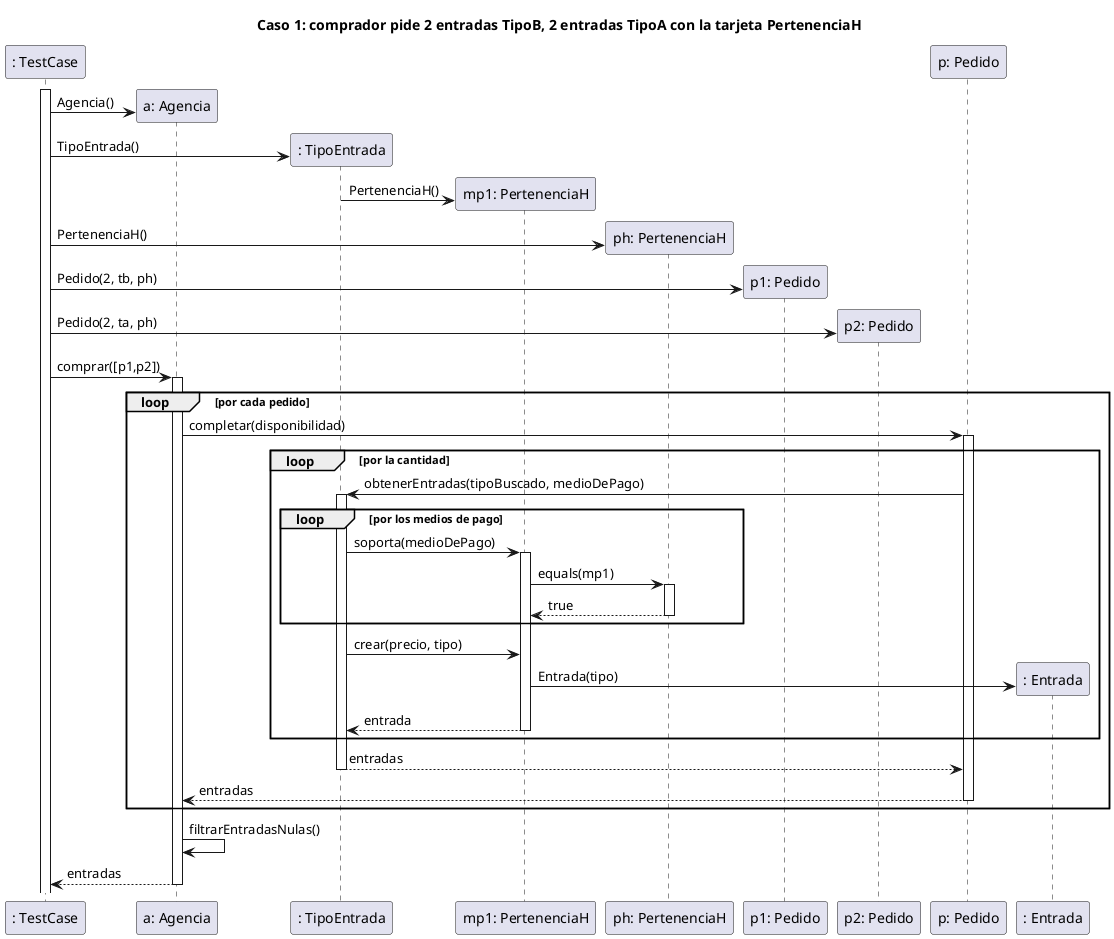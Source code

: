 @startuml
title Caso 1: comprador pide 2 entradas TipoB, 2 entradas TipoA con la tarjeta PertenenciaH

activate ": TestCase"
create "a: Agencia"
": TestCase" -> "a: Agencia": Agencia()

create ": TipoEntrada"
": TestCase" -> ": TipoEntrada": TipoEntrada()

create "mp1: PertenenciaH"
": TipoEntrada" -> "mp1: PertenenciaH": PertenenciaH()

create "ph: PertenenciaH"
": TestCase" -> "ph: PertenenciaH": PertenenciaH()

create "p1: Pedido"
": TestCase" -> "p1: Pedido": Pedido(2, tb, ph)

create "p2: Pedido"
": TestCase" -> "p2: Pedido": Pedido(2, ta, ph)

": TestCase" -> "a: Agencia": comprar([p1,p2])
activate "a: Agencia"
loop por cada pedido

"a: Agencia" -> "p: Pedido": completar(disponibilidad)
activate "p: Pedido"

loop por la cantidad
"p: Pedido" -> ": TipoEntrada": obtenerEntradas(tipoBuscado, medioDePago)
activate ": TipoEntrada"

loop por los medios de pago
": TipoEntrada" -> "mp1: PertenenciaH": soporta(medioDePago)
activate "mp1: PertenenciaH"

"mp1: PertenenciaH" -> "ph: PertenenciaH": equals(mp1)
activate "ph: PertenenciaH"
return true
end

": TipoEntrada" -> "mp1: PertenenciaH": crear(precio, tipo)

create ": Entrada"
"mp1: PertenenciaH" -> ": Entrada": Entrada(tipo)
return entrada
end
return entradas
return entradas
end
"a: Agencia" -> "a: Agencia": filtrarEntradasNulas()
return entradas
@enduml